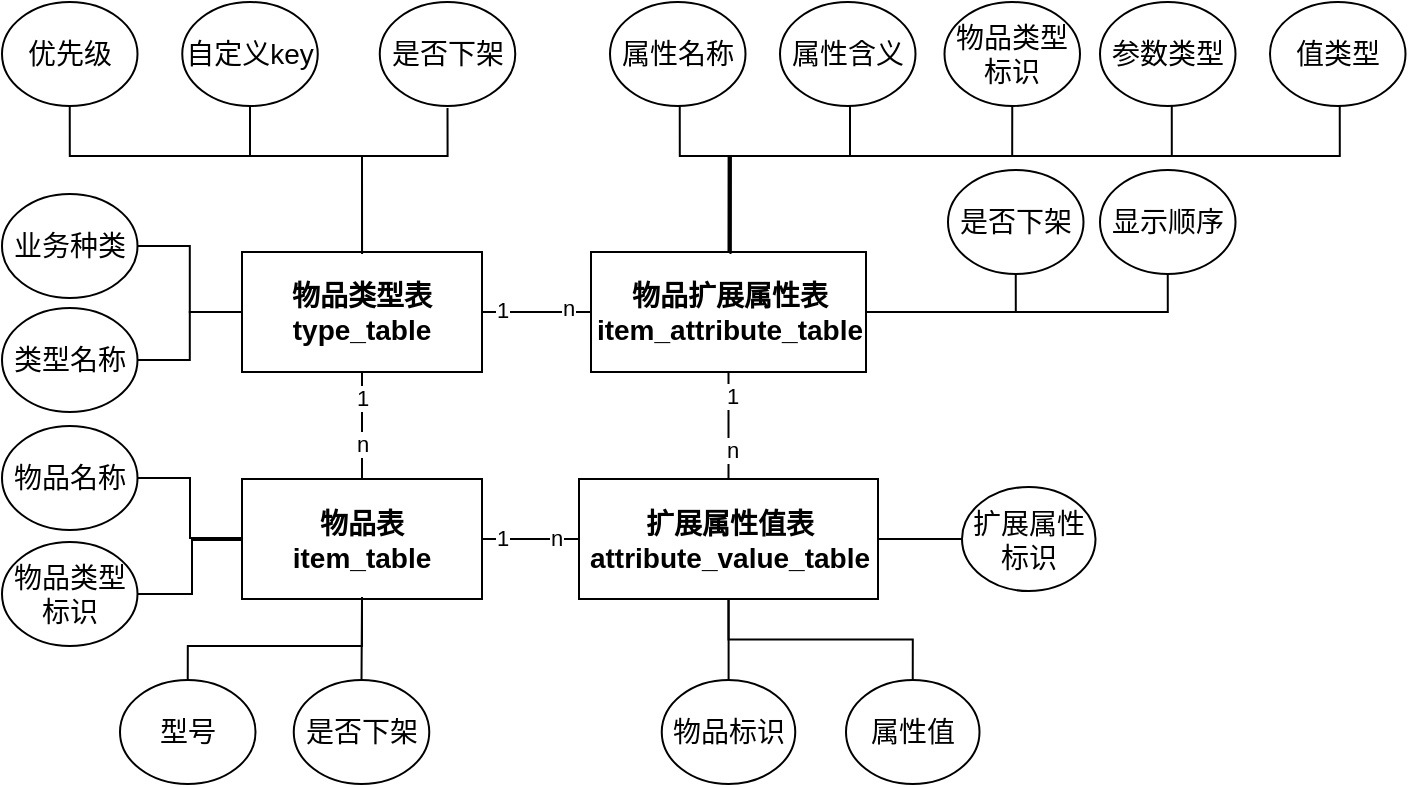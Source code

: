 <mxfile version="23.1.1" type="github">
  <diagram id="R2lEEEUBdFMjLlhIrx00" name="Page-1">
    <mxGraphModel dx="800" dy="474" grid="0" gridSize="10" guides="1" tooltips="1" connect="1" arrows="1" fold="1" page="0" pageScale="1" pageWidth="850" pageHeight="1100" math="0" shadow="0" extFonts="Permanent Marker^https://fonts.googleapis.com/css?family=Permanent+Marker">
      <root>
        <mxCell id="0" />
        <mxCell id="1" parent="0" />
        <mxCell id="AVYWx6dRsydTbOFGkszw-3" value="" style="edgeStyle=orthogonalEdgeStyle;rounded=0;orthogonalLoop=1;jettySize=auto;html=1;endArrow=none;endFill=0;fontStyle=1;fontSize=14;" parent="1" source="AVYWx6dRsydTbOFGkszw-1" target="AVYWx6dRsydTbOFGkszw-2" edge="1">
          <mxGeometry relative="1" as="geometry" />
        </mxCell>
        <mxCell id="zZYmXjJWFtk9v0oxD4zD-30" value="1" style="edgeLabel;html=1;align=center;verticalAlign=middle;resizable=0;points=[];" parent="AVYWx6dRsydTbOFGkszw-3" vertex="1" connectable="0">
          <mxGeometry x="-0.679" relative="1" as="geometry">
            <mxPoint x="1" y="-1" as="offset" />
          </mxGeometry>
        </mxCell>
        <mxCell id="zZYmXjJWFtk9v0oxD4zD-31" value="n" style="edgeLabel;html=1;align=center;verticalAlign=middle;resizable=0;points=[];" parent="AVYWx6dRsydTbOFGkszw-3" vertex="1" connectable="0">
          <mxGeometry x="0.696" y="-2" relative="1" as="geometry">
            <mxPoint x="-3" y="-4" as="offset" />
          </mxGeometry>
        </mxCell>
        <mxCell id="AVYWx6dRsydTbOFGkszw-1" value="物品类型表&lt;br&gt;type_table" style="rounded=0;whiteSpace=wrap;html=1;fontStyle=1;fontSize=14;" parent="1" vertex="1">
          <mxGeometry x="235" y="163" width="120" height="60" as="geometry" />
        </mxCell>
        <mxCell id="zZYmXjJWFtk9v0oxD4zD-21" value="" style="edgeStyle=orthogonalEdgeStyle;rounded=0;orthogonalLoop=1;jettySize=auto;html=1;endArrow=none;endFill=0;fontStyle=1;fontSize=14;exitX=0;exitY=0.5;exitDx=0;exitDy=0;" parent="1" source="AVYWx6dRsydTbOFGkszw-1" target="zZYmXjJWFtk9v0oxD4zD-15" edge="1">
          <mxGeometry relative="1" as="geometry" />
        </mxCell>
        <mxCell id="eV8Cj5NUUuQYXD0irm4h-1" value="" style="edgeStyle=orthogonalEdgeStyle;rounded=0;orthogonalLoop=1;jettySize=auto;html=1;endArrow=none;endFill=0;" edge="1" parent="1" source="AVYWx6dRsydTbOFGkszw-2" target="AVYWx6dRsydTbOFGkszw-6">
          <mxGeometry relative="1" as="geometry" />
        </mxCell>
        <mxCell id="eV8Cj5NUUuQYXD0irm4h-2" value="1" style="edgeLabel;html=1;align=center;verticalAlign=middle;resizable=0;points=[];" vertex="1" connectable="0" parent="eV8Cj5NUUuQYXD0irm4h-1">
          <mxGeometry x="-0.577" y="1" relative="1" as="geometry">
            <mxPoint as="offset" />
          </mxGeometry>
        </mxCell>
        <mxCell id="eV8Cj5NUUuQYXD0irm4h-3" value="n" style="edgeLabel;html=1;align=center;verticalAlign=middle;resizable=0;points=[];" vertex="1" connectable="0" parent="eV8Cj5NUUuQYXD0irm4h-1">
          <mxGeometry x="0.431" y="1" relative="1" as="geometry">
            <mxPoint as="offset" />
          </mxGeometry>
        </mxCell>
        <mxCell id="AVYWx6dRsydTbOFGkszw-2" value="物品扩展属性表&lt;br&gt;item_attribute_table" style="rounded=0;whiteSpace=wrap;html=1;fontStyle=1;fontSize=14;" parent="1" vertex="1">
          <mxGeometry x="409.5" y="163" width="137.5" height="60" as="geometry" />
        </mxCell>
        <mxCell id="AVYWx6dRsydTbOFGkszw-7" value="" style="edgeStyle=orthogonalEdgeStyle;rounded=0;orthogonalLoop=1;jettySize=auto;html=1;endArrow=none;endFill=0;fontStyle=1;fontSize=14;" parent="1" source="AVYWx6dRsydTbOFGkszw-4" target="AVYWx6dRsydTbOFGkszw-6" edge="1">
          <mxGeometry relative="1" as="geometry" />
        </mxCell>
        <mxCell id="zZYmXjJWFtk9v0oxD4zD-32" value="n" style="edgeLabel;html=1;align=center;verticalAlign=middle;resizable=0;points=[];" parent="AVYWx6dRsydTbOFGkszw-7" vertex="1" connectable="0">
          <mxGeometry x="0.696" relative="1" as="geometry">
            <mxPoint x="-4" y="-1" as="offset" />
          </mxGeometry>
        </mxCell>
        <mxCell id="zZYmXjJWFtk9v0oxD4zD-33" value="1" style="edgeLabel;html=1;align=center;verticalAlign=middle;resizable=0;points=[];" parent="AVYWx6dRsydTbOFGkszw-7" vertex="1" connectable="0">
          <mxGeometry x="-0.579" y="-2" relative="1" as="geometry">
            <mxPoint y="-3" as="offset" />
          </mxGeometry>
        </mxCell>
        <mxCell id="AVYWx6dRsydTbOFGkszw-4" value="物品表&lt;br&gt;item_table" style="rounded=0;whiteSpace=wrap;html=1;fontStyle=1;fontSize=14;" parent="1" vertex="1">
          <mxGeometry x="235" y="276.5" width="120" height="60" as="geometry" />
        </mxCell>
        <mxCell id="AVYWx6dRsydTbOFGkszw-6" value="扩展属性值表&lt;br&gt;attribute_value_table" style="rounded=0;whiteSpace=wrap;html=1;fontStyle=1;fontSize=14;" parent="1" vertex="1">
          <mxGeometry x="403.5" y="276.5" width="149.5" height="60" as="geometry" />
        </mxCell>
        <mxCell id="zZYmXjJWFtk9v0oxD4zD-15" value="类型名称" style="ellipse;whiteSpace=wrap;html=1;fontStyle=0;fontSize=14;" parent="1" vertex="1">
          <mxGeometry x="115" y="191" width="67.75" height="52" as="geometry" />
        </mxCell>
        <mxCell id="zZYmXjJWFtk9v0oxD4zD-23" value="" style="edgeStyle=orthogonalEdgeStyle;rounded=0;orthogonalLoop=1;jettySize=auto;html=1;endArrow=none;endFill=0;exitX=0.5;exitY=1;exitDx=0;exitDy=0;" parent="1" source="AVYWx6dRsydTbOFGkszw-1" target="AVYWx6dRsydTbOFGkszw-4" edge="1">
          <mxGeometry relative="1" as="geometry">
            <mxPoint x="295" y="285" as="sourcePoint" />
          </mxGeometry>
        </mxCell>
        <mxCell id="zZYmXjJWFtk9v0oxD4zD-27" value="n" style="edgeLabel;html=1;align=center;verticalAlign=middle;resizable=0;points=[];" parent="zZYmXjJWFtk9v0oxD4zD-23" vertex="1" connectable="0">
          <mxGeometry x="-0.04" y="-1" relative="1" as="geometry">
            <mxPoint x="1" y="10" as="offset" />
          </mxGeometry>
        </mxCell>
        <mxCell id="zZYmXjJWFtk9v0oxD4zD-28" value="1" style="edgeLabel;html=1;align=center;verticalAlign=middle;resizable=0;points=[];" parent="zZYmXjJWFtk9v0oxD4zD-23" vertex="1" connectable="0">
          <mxGeometry x="-0.801" y="1" relative="1" as="geometry">
            <mxPoint x="-1" y="7" as="offset" />
          </mxGeometry>
        </mxCell>
        <mxCell id="eV8Cj5NUUuQYXD0irm4h-10" value="" style="edgeStyle=orthogonalEdgeStyle;rounded=0;orthogonalLoop=1;jettySize=auto;html=1;entryX=0;entryY=0.5;entryDx=0;entryDy=0;endArrow=none;endFill=0;exitX=1;exitY=0.5;exitDx=0;exitDy=0;" edge="1" parent="1" source="eV8Cj5NUUuQYXD0irm4h-4" target="AVYWx6dRsydTbOFGkszw-1">
          <mxGeometry relative="1" as="geometry">
            <mxPoint x="138.875" y="158" as="targetPoint" />
          </mxGeometry>
        </mxCell>
        <mxCell id="eV8Cj5NUUuQYXD0irm4h-4" value="业务种类" style="ellipse;whiteSpace=wrap;html=1;fontStyle=0;fontSize=14;" vertex="1" parent="1">
          <mxGeometry x="115" y="134" width="67.75" height="52" as="geometry" />
        </mxCell>
        <mxCell id="eV8Cj5NUUuQYXD0irm4h-11" value="" style="edgeStyle=orthogonalEdgeStyle;rounded=0;orthogonalLoop=1;jettySize=auto;html=1;endArrow=none;endFill=0;exitX=0.5;exitY=1;exitDx=0;exitDy=0;" edge="1" parent="1" source="eV8Cj5NUUuQYXD0irm4h-5" target="AVYWx6dRsydTbOFGkszw-1">
          <mxGeometry relative="1" as="geometry">
            <Array as="points">
              <mxPoint x="149" y="115" />
              <mxPoint x="295" y="115" />
            </Array>
          </mxGeometry>
        </mxCell>
        <mxCell id="eV8Cj5NUUuQYXD0irm4h-5" value="优先级" style="ellipse;whiteSpace=wrap;html=1;fontStyle=0;fontSize=14;" vertex="1" parent="1">
          <mxGeometry x="115" y="38" width="67.75" height="52" as="geometry" />
        </mxCell>
        <mxCell id="eV8Cj5NUUuQYXD0irm4h-12" value="" style="edgeStyle=orthogonalEdgeStyle;rounded=0;orthogonalLoop=1;jettySize=auto;html=1;endArrow=none;endFill=0;exitX=0.5;exitY=1;exitDx=0;exitDy=0;" edge="1" parent="1" source="eV8Cj5NUUuQYXD0irm4h-6" target="AVYWx6dRsydTbOFGkszw-1">
          <mxGeometry relative="1" as="geometry">
            <Array as="points">
              <mxPoint x="239" y="115" />
              <mxPoint x="295" y="115" />
            </Array>
          </mxGeometry>
        </mxCell>
        <mxCell id="eV8Cj5NUUuQYXD0irm4h-6" value="自定义key" style="ellipse;whiteSpace=wrap;html=1;fontStyle=0;fontSize=14;" vertex="1" parent="1">
          <mxGeometry x="205.13" y="38" width="67.75" height="52" as="geometry" />
        </mxCell>
        <mxCell id="eV8Cj5NUUuQYXD0irm4h-14" value="" style="edgeStyle=orthogonalEdgeStyle;rounded=0;orthogonalLoop=1;jettySize=auto;html=1;endArrow=none;endFill=0;" edge="1" parent="1">
          <mxGeometry relative="1" as="geometry">
            <mxPoint x="337.755" y="91.0" as="sourcePoint" />
            <mxPoint x="295.034" y="164" as="targetPoint" />
            <Array as="points">
              <mxPoint x="338" y="115" />
              <mxPoint x="295" y="115" />
            </Array>
          </mxGeometry>
        </mxCell>
        <mxCell id="eV8Cj5NUUuQYXD0irm4h-7" value="是否下架" style="ellipse;whiteSpace=wrap;html=1;fontStyle=0;fontSize=14;" vertex="1" parent="1">
          <mxGeometry x="303.88" y="38" width="67.75" height="52" as="geometry" />
        </mxCell>
        <mxCell id="eV8Cj5NUUuQYXD0irm4h-23" value="" style="edgeStyle=orthogonalEdgeStyle;rounded=0;orthogonalLoop=1;jettySize=auto;html=1;endArrow=none;endFill=0;exitX=0.5;exitY=1;exitDx=0;exitDy=0;" edge="1" parent="1">
          <mxGeometry relative="1" as="geometry">
            <mxPoint x="453.875" y="90.0" as="sourcePoint" />
            <mxPoint x="479" y="162" as="targetPoint" />
            <Array as="points">
              <mxPoint x="454" y="115" />
              <mxPoint x="479" y="115" />
            </Array>
          </mxGeometry>
        </mxCell>
        <mxCell id="eV8Cj5NUUuQYXD0irm4h-15" value="属性名称" style="ellipse;whiteSpace=wrap;html=1;fontStyle=0;fontSize=14;" vertex="1" parent="1">
          <mxGeometry x="419" y="38" width="67.75" height="52" as="geometry" />
        </mxCell>
        <mxCell id="eV8Cj5NUUuQYXD0irm4h-24" value="" style="edgeStyle=orthogonalEdgeStyle;rounded=0;orthogonalLoop=1;jettySize=auto;html=1;endArrow=none;endFill=0;exitX=0.5;exitY=1;exitDx=0;exitDy=0;entryX=0.5;entryY=0;entryDx=0;entryDy=0;" edge="1" parent="1">
          <mxGeometry relative="1" as="geometry">
            <mxPoint x="537.875" y="90.0" as="sourcePoint" />
            <mxPoint x="478.25" y="163" as="targetPoint" />
            <Array as="points">
              <mxPoint x="539" y="115" />
              <mxPoint x="478" y="115" />
            </Array>
          </mxGeometry>
        </mxCell>
        <mxCell id="eV8Cj5NUUuQYXD0irm4h-16" value="属性含义" style="ellipse;whiteSpace=wrap;html=1;fontStyle=0;fontSize=14;" vertex="1" parent="1">
          <mxGeometry x="504" y="38" width="67.75" height="52" as="geometry" />
        </mxCell>
        <mxCell id="eV8Cj5NUUuQYXD0irm4h-27" value="" style="edgeStyle=orthogonalEdgeStyle;rounded=0;orthogonalLoop=1;jettySize=auto;html=1;endArrow=none;endFill=0;entryX=0.5;entryY=0;entryDx=0;entryDy=0;" edge="1" parent="1">
          <mxGeometry relative="1" as="geometry">
            <mxPoint x="699.875" y="65" as="sourcePoint" />
            <mxPoint x="479.25" y="163" as="targetPoint" />
            <Array as="points">
              <mxPoint x="700" y="115" />
              <mxPoint x="479" y="115" />
            </Array>
          </mxGeometry>
        </mxCell>
        <mxCell id="eV8Cj5NUUuQYXD0irm4h-28" value="" style="edgeStyle=orthogonalEdgeStyle;rounded=0;orthogonalLoop=1;jettySize=auto;html=1;entryX=0.5;entryY=0;entryDx=0;entryDy=0;endArrow=none;endFill=0;exitX=0.5;exitY=1;exitDx=0;exitDy=0;" edge="1" parent="1">
          <mxGeometry relative="1" as="geometry">
            <mxPoint x="620.125" y="90.0" as="sourcePoint" />
            <mxPoint x="479.25" y="164" as="targetPoint" />
            <Array as="points">
              <mxPoint x="620" y="115" />
              <mxPoint x="479" y="115" />
            </Array>
          </mxGeometry>
        </mxCell>
        <mxCell id="eV8Cj5NUUuQYXD0irm4h-19" value="值类型" style="ellipse;whiteSpace=wrap;html=1;fontStyle=0;fontSize=14;" vertex="1" parent="1">
          <mxGeometry x="749" y="38" width="67.75" height="52" as="geometry" />
        </mxCell>
        <mxCell id="eV8Cj5NUUuQYXD0irm4h-37" value="" style="edgeStyle=orthogonalEdgeStyle;rounded=0;orthogonalLoop=1;jettySize=auto;html=1;entryX=1;entryY=0.5;entryDx=0;entryDy=0;endArrow=none;endFill=0;exitX=0.5;exitY=1;exitDx=0;exitDy=0;" edge="1" parent="1" source="eV8Cj5NUUuQYXD0irm4h-21" target="AVYWx6dRsydTbOFGkszw-2">
          <mxGeometry relative="1" as="geometry">
            <mxPoint x="739.875" y="252" as="targetPoint" />
            <Array as="points">
              <mxPoint x="698" y="193" />
            </Array>
          </mxGeometry>
        </mxCell>
        <mxCell id="eV8Cj5NUUuQYXD0irm4h-21" value="显示顺序" style="ellipse;whiteSpace=wrap;html=1;fontStyle=0;fontSize=14;" vertex="1" parent="1">
          <mxGeometry x="664" y="122" width="67.75" height="52" as="geometry" />
        </mxCell>
        <mxCell id="eV8Cj5NUUuQYXD0irm4h-35" value="" style="edgeStyle=orthogonalEdgeStyle;rounded=0;orthogonalLoop=1;jettySize=auto;html=1;entryX=1;entryY=0.5;entryDx=0;entryDy=0;endArrow=none;endFill=0;exitX=0.5;exitY=1;exitDx=0;exitDy=0;" edge="1" parent="1" source="eV8Cj5NUUuQYXD0irm4h-22" target="AVYWx6dRsydTbOFGkszw-2">
          <mxGeometry relative="1" as="geometry">
            <mxPoint x="649.875" y="252" as="targetPoint" />
            <Array as="points">
              <mxPoint x="622" y="193" />
            </Array>
          </mxGeometry>
        </mxCell>
        <mxCell id="eV8Cj5NUUuQYXD0irm4h-22" value="是否下架" style="ellipse;whiteSpace=wrap;html=1;fontStyle=0;fontSize=14;" vertex="1" parent="1">
          <mxGeometry x="588" y="122" width="67.75" height="52" as="geometry" />
        </mxCell>
        <mxCell id="eV8Cj5NUUuQYXD0irm4h-29" value="" style="edgeStyle=orthogonalEdgeStyle;rounded=0;orthogonalLoop=1;jettySize=auto;html=1;entryX=0.5;entryY=0;entryDx=0;entryDy=0;endArrow=none;endFill=0;exitX=0.5;exitY=1;exitDx=0;exitDy=0;" edge="1" parent="1">
          <mxGeometry relative="1" as="geometry">
            <mxPoint x="783.875" y="90.0" as="sourcePoint" />
            <mxPoint x="479.25" y="163" as="targetPoint" />
            <Array as="points">
              <mxPoint x="784" y="115" />
              <mxPoint x="479" y="115" />
            </Array>
          </mxGeometry>
        </mxCell>
        <mxCell id="eV8Cj5NUUuQYXD0irm4h-18" value="参数类型" style="ellipse;whiteSpace=wrap;html=1;fontStyle=0;fontSize=14;" vertex="1" parent="1">
          <mxGeometry x="664" y="38" width="67.75" height="52" as="geometry" />
        </mxCell>
        <mxCell id="eV8Cj5NUUuQYXD0irm4h-17" value="物品类型标识" style="ellipse;whiteSpace=wrap;html=1;fontStyle=0;fontSize=14;" vertex="1" parent="1">
          <mxGeometry x="586.25" y="38" width="67.75" height="52" as="geometry" />
        </mxCell>
        <mxCell id="eV8Cj5NUUuQYXD0irm4h-42" value="" style="edgeStyle=orthogonalEdgeStyle;rounded=0;orthogonalLoop=1;jettySize=auto;html=1;endArrow=none;endFill=0;" edge="1" parent="1" source="eV8Cj5NUUuQYXD0irm4h-41" target="AVYWx6dRsydTbOFGkszw-4">
          <mxGeometry relative="1" as="geometry">
            <Array as="points">
              <mxPoint x="209" y="276" />
              <mxPoint x="209" y="306" />
            </Array>
          </mxGeometry>
        </mxCell>
        <mxCell id="eV8Cj5NUUuQYXD0irm4h-41" value="物品名称" style="ellipse;whiteSpace=wrap;html=1;fontStyle=0;fontSize=14;" vertex="1" parent="1">
          <mxGeometry x="115" y="250" width="67.75" height="52" as="geometry" />
        </mxCell>
        <mxCell id="eV8Cj5NUUuQYXD0irm4h-48" value="" style="edgeStyle=orthogonalEdgeStyle;rounded=0;orthogonalLoop=1;jettySize=auto;html=1;endArrow=none;endFill=0;exitX=0.5;exitY=0;exitDx=0;exitDy=0;" edge="1" parent="1" source="eV8Cj5NUUuQYXD0irm4h-43">
          <mxGeometry relative="1" as="geometry">
            <mxPoint x="239.875" y="387" as="sourcePoint" />
            <mxPoint x="295" y="335.5" as="targetPoint" />
            <Array as="points">
              <mxPoint x="295" y="369" />
              <mxPoint x="295" y="369" />
            </Array>
          </mxGeometry>
        </mxCell>
        <mxCell id="eV8Cj5NUUuQYXD0irm4h-43" value="是否下架" style="ellipse;whiteSpace=wrap;html=1;fontStyle=0;fontSize=14;" vertex="1" parent="1">
          <mxGeometry x="260.88" y="377" width="67.75" height="52" as="geometry" />
        </mxCell>
        <mxCell id="eV8Cj5NUUuQYXD0irm4h-47" value="" style="edgeStyle=orthogonalEdgeStyle;rounded=0;orthogonalLoop=1;jettySize=auto;html=1;entryX=0.5;entryY=1;entryDx=0;entryDy=0;endArrow=none;endFill=0;exitX=0.5;exitY=0;exitDx=0;exitDy=0;" edge="1" parent="1" source="eV8Cj5NUUuQYXD0irm4h-44" target="AVYWx6dRsydTbOFGkszw-4">
          <mxGeometry relative="1" as="geometry">
            <Array as="points">
              <mxPoint x="208" y="360" />
              <mxPoint x="295" y="360" />
            </Array>
          </mxGeometry>
        </mxCell>
        <mxCell id="eV8Cj5NUUuQYXD0irm4h-44" value="型号" style="ellipse;whiteSpace=wrap;html=1;fontStyle=0;fontSize=14;" vertex="1" parent="1">
          <mxGeometry x="174" y="377" width="67.75" height="52" as="geometry" />
        </mxCell>
        <mxCell id="eV8Cj5NUUuQYXD0irm4h-46" value="" style="edgeStyle=orthogonalEdgeStyle;rounded=0;orthogonalLoop=1;jettySize=auto;html=1;endArrow=none;endFill=0;exitX=1;exitY=0.5;exitDx=0;exitDy=0;" edge="1" parent="1" source="eV8Cj5NUUuQYXD0irm4h-45" target="AVYWx6dRsydTbOFGkszw-4">
          <mxGeometry relative="1" as="geometry">
            <Array as="points">
              <mxPoint x="210" y="334" />
              <mxPoint x="210" y="307" />
            </Array>
          </mxGeometry>
        </mxCell>
        <mxCell id="eV8Cj5NUUuQYXD0irm4h-45" value="物品类型标识" style="ellipse;whiteSpace=wrap;html=1;fontStyle=0;fontSize=14;" vertex="1" parent="1">
          <mxGeometry x="115" y="308" width="67.75" height="52" as="geometry" />
        </mxCell>
        <mxCell id="eV8Cj5NUUuQYXD0irm4h-58" value="" style="edgeStyle=orthogonalEdgeStyle;rounded=0;orthogonalLoop=1;jettySize=auto;html=1;endArrow=none;endFill=0;" edge="1" parent="1" source="eV8Cj5NUUuQYXD0irm4h-53" target="AVYWx6dRsydTbOFGkszw-6">
          <mxGeometry relative="1" as="geometry" />
        </mxCell>
        <mxCell id="eV8Cj5NUUuQYXD0irm4h-53" value="属性值" style="ellipse;whiteSpace=wrap;html=1;fontStyle=0;fontSize=14;" vertex="1" parent="1">
          <mxGeometry x="537" y="377" width="66.75" height="52" as="geometry" />
        </mxCell>
        <mxCell id="eV8Cj5NUUuQYXD0irm4h-59" value="" style="edgeStyle=orthogonalEdgeStyle;rounded=0;orthogonalLoop=1;jettySize=auto;html=1;endArrow=none;endFill=0;exitX=0.5;exitY=0;exitDx=0;exitDy=0;" edge="1" parent="1" source="eV8Cj5NUUuQYXD0irm4h-54" target="AVYWx6dRsydTbOFGkszw-6">
          <mxGeometry relative="1" as="geometry">
            <Array as="points">
              <mxPoint x="478" y="385" />
            </Array>
          </mxGeometry>
        </mxCell>
        <mxCell id="eV8Cj5NUUuQYXD0irm4h-54" value="物品标识" style="ellipse;whiteSpace=wrap;html=1;fontStyle=0;fontSize=14;" vertex="1" parent="1">
          <mxGeometry x="444.88" y="377" width="66.75" height="52" as="geometry" />
        </mxCell>
        <mxCell id="eV8Cj5NUUuQYXD0irm4h-57" value="" style="edgeStyle=orthogonalEdgeStyle;rounded=0;orthogonalLoop=1;jettySize=auto;html=1;entryX=1;entryY=0.5;entryDx=0;entryDy=0;endArrow=none;endFill=0;" edge="1" parent="1" source="eV8Cj5NUUuQYXD0irm4h-55" target="AVYWx6dRsydTbOFGkszw-6">
          <mxGeometry relative="1" as="geometry" />
        </mxCell>
        <mxCell id="eV8Cj5NUUuQYXD0irm4h-55" value="扩展属性标识" style="ellipse;whiteSpace=wrap;html=1;fontStyle=0;fontSize=14;" vertex="1" parent="1">
          <mxGeometry x="595" y="280.5" width="66.75" height="52" as="geometry" />
        </mxCell>
      </root>
    </mxGraphModel>
  </diagram>
</mxfile>
